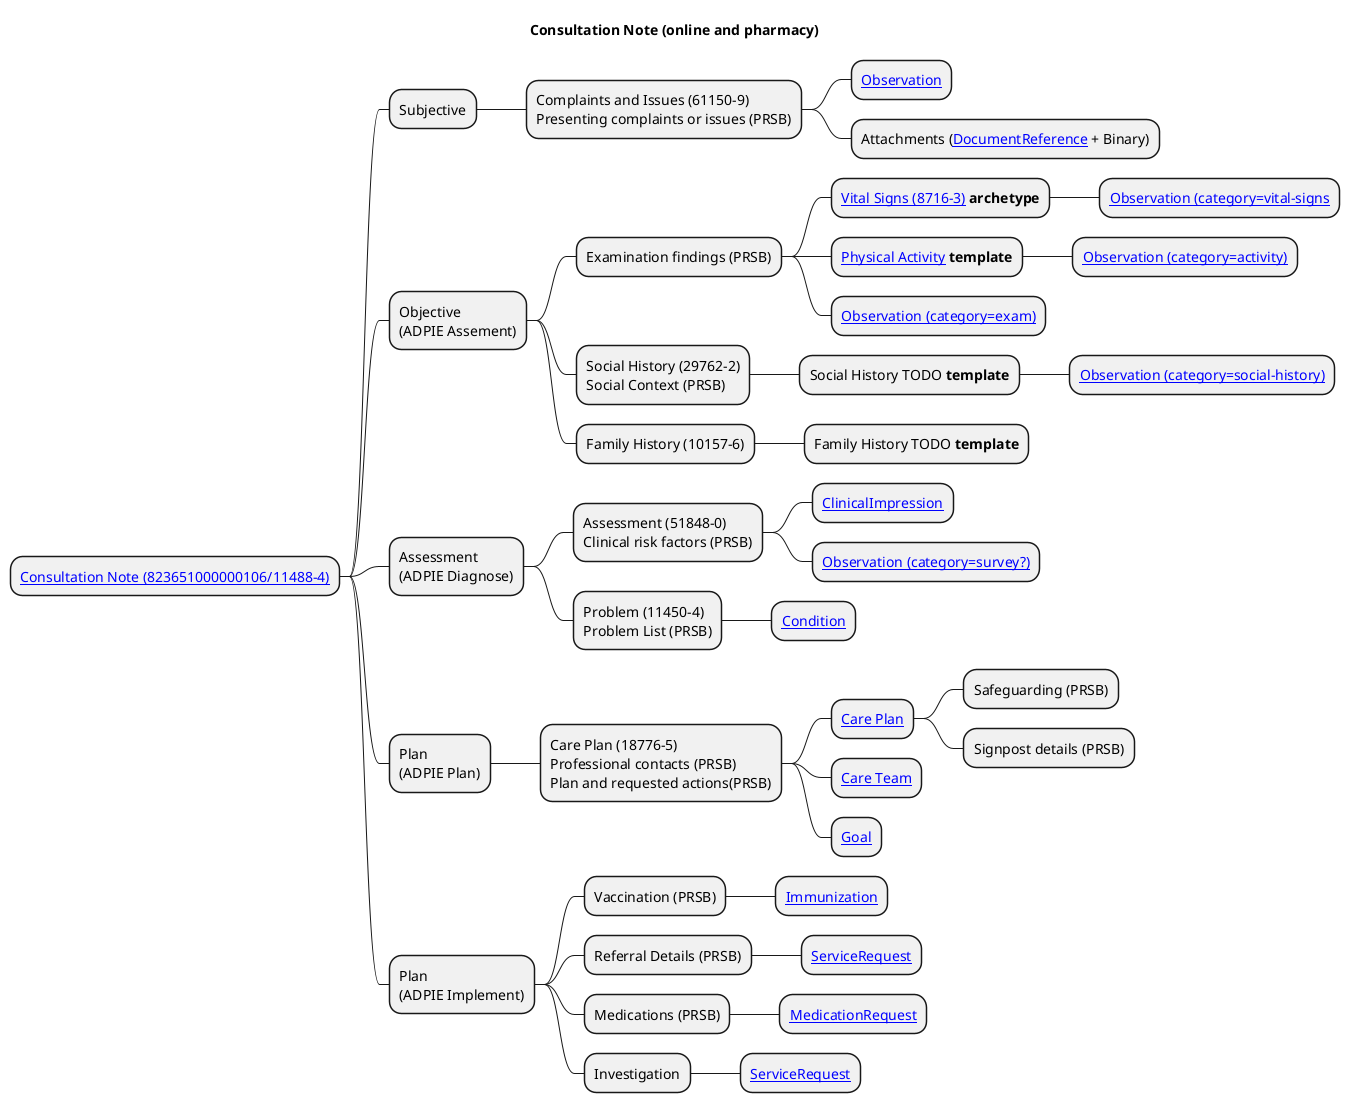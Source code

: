 @startmindmap

skinparam svgDimensionStyle false

title "Consultation Note (online and pharmacy)"

* [[StructureDefinition-ConsulationNote.html Consultation Note (823651000000106/11488-4)]]
** Subjective
*** Complaints and Issues (61150-9)\nPresenting complaints or issues (PRSB)
**** [[StructureDefinition-Observation.html Observation]]
**** Attachments ([[StructureDefinition-DocumentReference.html DocumentReference]] + Binary)
** Objective\n(ADPIE Assement)
*** Examination findings (PRSB)
**** [[Questionnaire-VitalSigns.html Vital Signs (8716-3)]] <b>archetype</b>
***** [[StructureDefinition-Observation.html Observation (category=vital-signs]]
**** [[Questionnaire-DailyPhysicalActivity.html Physical Activity]] **template**
***** [[StructureDefinition-Observation.html Observation (category=activity)]]
**** [[StructureDefinition-Observation.html Observation (category=exam)]]
*** Social History (29762-2)\nSocial Context (PRSB)
**** Social History TODO <b>template</b>
***** [[StructureDefinition-Observation.html Observation (category=social-history)]]
*** Family History (10157-6)
**** Family History TODO <b>template</b>
** Assessment\n(ADPIE Diagnose)
*** Assessment (51848-0)\nClinical risk factors (PRSB)
**** [[StructureDefinition-ClinicalImpression.html ClinicalImpression]]
**** [[StructureDefinition-Observation.html Observation (category=survey?)]]
*** Problem (11450-4)\nProblem List (PRSB)
**** [[StructureDefinition-Condition.html Condition]]
** Plan\n(ADPIE Plan)
*** Care Plan (18776-5)\nProfessional contacts (PRSB)\nPlan and requested actions(PRSB)
**** [[StructureDefinition-CarePlan.html Care Plan]]
***** Safeguarding (PRSB)
***** Signpost details (PRSB)
**** [[StructureDefinition-CareTeam.html Care Team]]
**** [[StructureDefinition-Goal.html Goal]]
** Plan\n(ADPIE Implement)
*** Vaccination (PRSB)
**** [[StructureDefinition-Immunization.html Immunization]]
*** Referral Details (PRSB)
**** [[StructureDefinition-ServiceRequest.html ServiceRequest]]
*** Medications (PRSB)
**** [[StructureDefinition-MedicationRequest.html MedicationRequest]]
*** Investigation
**** [[StructureDefinition-ServiceRequest.html ServiceRequest]]

@endmindmap
